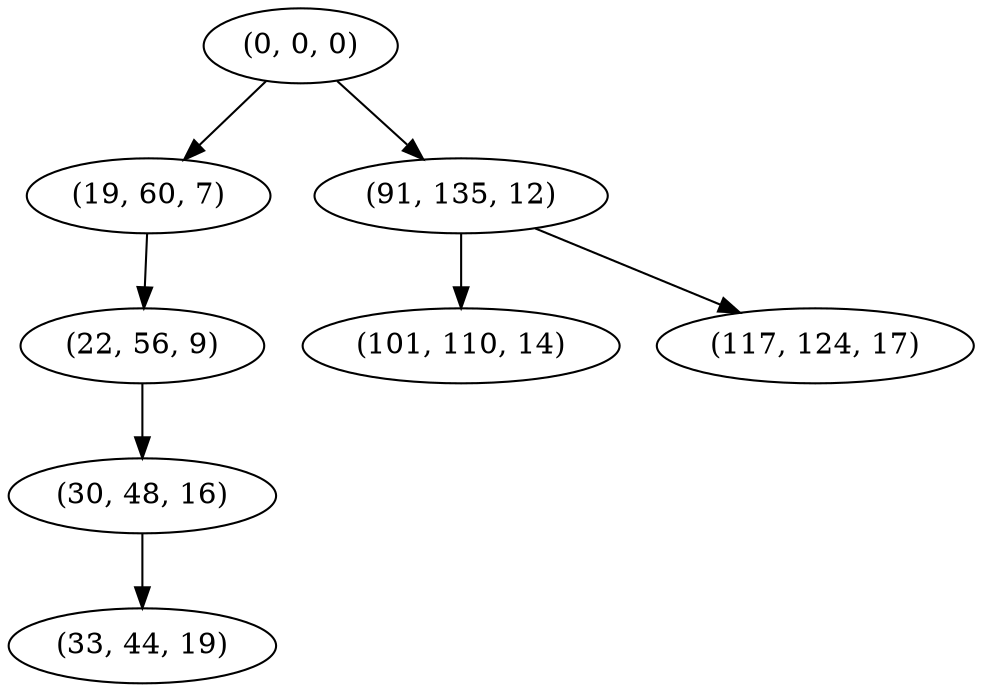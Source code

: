 digraph tree {
    "(0, 0, 0)";
    "(19, 60, 7)";
    "(22, 56, 9)";
    "(30, 48, 16)";
    "(33, 44, 19)";
    "(91, 135, 12)";
    "(101, 110, 14)";
    "(117, 124, 17)";
    "(0, 0, 0)" -> "(19, 60, 7)";
    "(0, 0, 0)" -> "(91, 135, 12)";
    "(19, 60, 7)" -> "(22, 56, 9)";
    "(22, 56, 9)" -> "(30, 48, 16)";
    "(30, 48, 16)" -> "(33, 44, 19)";
    "(91, 135, 12)" -> "(101, 110, 14)";
    "(91, 135, 12)" -> "(117, 124, 17)";
}
